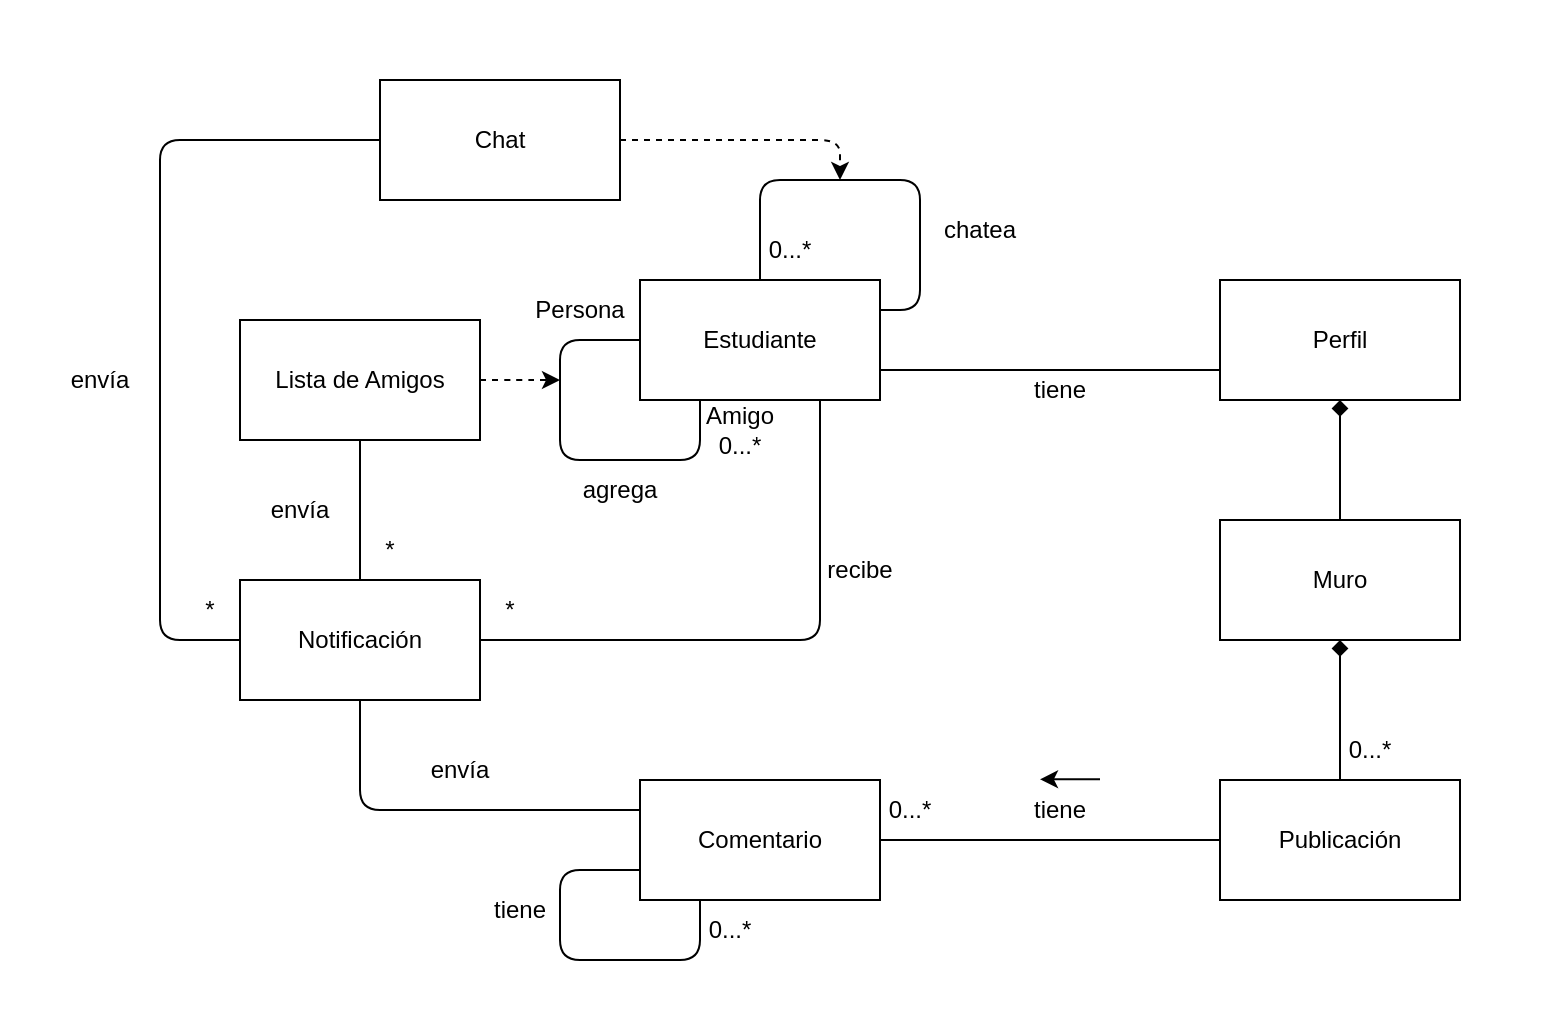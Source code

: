 <mxfile>
    <diagram id="77A5kRieov4m1RPIhGDD" name="Page-1">
        <mxGraphModel dx="416" dy="563" grid="1" gridSize="10" guides="1" tooltips="1" connect="1" arrows="1" fold="1" page="1" pageScale="1" pageWidth="850" pageHeight="1100" math="0" shadow="0">
            <root>
                <mxCell id="0"/>
                <mxCell id="1" parent="0"/>
                <mxCell id="57" value="" style="rounded=0;whiteSpace=wrap;html=1;strokeColor=none;" vertex="1" parent="1">
                    <mxGeometry x="60" y="70" width="770" height="510" as="geometry"/>
                </mxCell>
                <mxCell id="19" style="edgeStyle=orthogonalEdgeStyle;html=1;exitX=1;exitY=0.5;exitDx=0;exitDy=0;dashed=1;" parent="1" source="2" edge="1">
                    <mxGeometry relative="1" as="geometry">
                        <mxPoint x="480" y="160" as="targetPoint"/>
                        <Array as="points">
                            <mxPoint x="480" y="140"/>
                        </Array>
                    </mxGeometry>
                </mxCell>
                <mxCell id="2" value="Chat" style="rounded=0;whiteSpace=wrap;html=1;" parent="1" vertex="1">
                    <mxGeometry x="250" y="110" width="120" height="60" as="geometry"/>
                </mxCell>
                <mxCell id="3" value="Estudiante" style="rounded=0;whiteSpace=wrap;html=1;" parent="1" vertex="1">
                    <mxGeometry x="380" y="210" width="120" height="60" as="geometry"/>
                </mxCell>
                <mxCell id="20" style="edgeStyle=orthogonalEdgeStyle;html=1;exitX=1;exitY=0.5;exitDx=0;exitDy=0;dashed=1;" parent="1" source="4" edge="1">
                    <mxGeometry relative="1" as="geometry">
                        <mxPoint x="340" y="260" as="targetPoint"/>
                    </mxGeometry>
                </mxCell>
                <mxCell id="21" style="edgeStyle=orthogonalEdgeStyle;html=1;exitX=0.5;exitY=1;exitDx=0;exitDy=0;entryX=0.5;entryY=0;entryDx=0;entryDy=0;endArrow=none;endFill=0;" parent="1" source="4" target="5" edge="1">
                    <mxGeometry relative="1" as="geometry"/>
                </mxCell>
                <mxCell id="4" value="Lista de Amigos" style="rounded=0;whiteSpace=wrap;html=1;" parent="1" vertex="1">
                    <mxGeometry x="180" y="230" width="120" height="60" as="geometry"/>
                </mxCell>
                <mxCell id="14" style="edgeStyle=orthogonalEdgeStyle;html=1;exitX=0.5;exitY=1;exitDx=0;exitDy=0;entryX=0;entryY=0.25;entryDx=0;entryDy=0;endArrow=none;endFill=0;" parent="1" source="5" target="9" edge="1">
                    <mxGeometry relative="1" as="geometry">
                        <Array as="points">
                            <mxPoint x="240" y="475"/>
                        </Array>
                    </mxGeometry>
                </mxCell>
                <mxCell id="15" style="edgeStyle=orthogonalEdgeStyle;html=1;exitX=1;exitY=0.5;exitDx=0;exitDy=0;entryX=0.75;entryY=1;entryDx=0;entryDy=0;endArrow=none;endFill=0;" parent="1" source="5" target="3" edge="1">
                    <mxGeometry relative="1" as="geometry"/>
                </mxCell>
                <mxCell id="22" style="edgeStyle=orthogonalEdgeStyle;html=1;exitX=0;exitY=0.5;exitDx=0;exitDy=0;entryX=0;entryY=0.5;entryDx=0;entryDy=0;endArrow=none;endFill=0;" parent="1" source="5" target="2" edge="1">
                    <mxGeometry relative="1" as="geometry">
                        <Array as="points">
                            <mxPoint x="140" y="390"/>
                            <mxPoint x="140" y="140"/>
                        </Array>
                    </mxGeometry>
                </mxCell>
                <mxCell id="5" value="Notificación" style="rounded=0;whiteSpace=wrap;html=1;" parent="1" vertex="1">
                    <mxGeometry x="180" y="360" width="120" height="60" as="geometry"/>
                </mxCell>
                <mxCell id="12" style="edgeStyle=none;html=1;exitX=0;exitY=0.75;exitDx=0;exitDy=0;entryX=1;entryY=0.75;entryDx=0;entryDy=0;endArrow=none;endFill=0;" parent="1" source="6" target="3" edge="1">
                    <mxGeometry relative="1" as="geometry">
                        <Array as="points"/>
                    </mxGeometry>
                </mxCell>
                <mxCell id="6" value="Perfil" style="rounded=0;whiteSpace=wrap;html=1;" parent="1" vertex="1">
                    <mxGeometry x="670" y="210" width="120" height="60" as="geometry"/>
                </mxCell>
                <mxCell id="11" style="edgeStyle=none;html=1;exitX=0.5;exitY=0;exitDx=0;exitDy=0;entryX=0.5;entryY=1;entryDx=0;entryDy=0;endArrow=diamond;endFill=1;" parent="1" source="7" target="6" edge="1">
                    <mxGeometry relative="1" as="geometry"/>
                </mxCell>
                <mxCell id="7" value="Muro" style="rounded=0;whiteSpace=wrap;html=1;" parent="1" vertex="1">
                    <mxGeometry x="670" y="330" width="120" height="60" as="geometry"/>
                </mxCell>
                <mxCell id="10" style="edgeStyle=none;html=1;exitX=0.5;exitY=0;exitDx=0;exitDy=0;entryX=0.5;entryY=1;entryDx=0;entryDy=0;endArrow=diamond;endFill=1;" parent="1" source="8" target="7" edge="1">
                    <mxGeometry relative="1" as="geometry"/>
                </mxCell>
                <mxCell id="8" value="Publicación" style="rounded=0;whiteSpace=wrap;html=1;" parent="1" vertex="1">
                    <mxGeometry x="670" y="460" width="120" height="60" as="geometry"/>
                </mxCell>
                <mxCell id="13" value="" style="edgeStyle=none;html=1;endArrow=none;endFill=0;startArrow=none;startFill=0;" parent="1" source="9" target="8" edge="1">
                    <mxGeometry relative="1" as="geometry"/>
                </mxCell>
                <mxCell id="9" value="Comentario" style="rounded=0;whiteSpace=wrap;html=1;" parent="1" vertex="1">
                    <mxGeometry x="380" y="460" width="120" height="60" as="geometry"/>
                </mxCell>
                <mxCell id="24" style="edgeStyle=orthogonalEdgeStyle;html=1;exitX=0.25;exitY=1;exitDx=0;exitDy=0;entryX=0;entryY=0.5;entryDx=0;entryDy=0;endArrow=none;endFill=0;" parent="1" edge="1">
                    <mxGeometry relative="1" as="geometry">
                        <mxPoint x="410" y="270" as="sourcePoint"/>
                        <mxPoint x="380" y="240" as="targetPoint"/>
                        <Array as="points">
                            <mxPoint x="410" y="300"/>
                            <mxPoint x="340" y="300"/>
                            <mxPoint x="340" y="240"/>
                        </Array>
                    </mxGeometry>
                </mxCell>
                <mxCell id="26" style="edgeStyle=orthogonalEdgeStyle;html=1;exitX=1;exitY=0.25;exitDx=0;exitDy=0;entryX=0.5;entryY=0;entryDx=0;entryDy=0;endArrow=none;endFill=0;" parent="1" source="3" target="3" edge="1">
                    <mxGeometry relative="1" as="geometry">
                        <mxPoint x="555" y="180" as="sourcePoint"/>
                        <mxPoint x="525" y="150" as="targetPoint"/>
                        <Array as="points">
                            <mxPoint x="520" y="225"/>
                            <mxPoint x="520" y="160"/>
                            <mxPoint x="440" y="160"/>
                        </Array>
                    </mxGeometry>
                </mxCell>
                <mxCell id="27" value="tiene" style="text;html=1;align=center;verticalAlign=middle;whiteSpace=wrap;rounded=0;" parent="1" vertex="1">
                    <mxGeometry x="560" y="250" width="60" height="30" as="geometry"/>
                </mxCell>
                <mxCell id="28" value="Amigo&lt;div&gt;0...*&lt;/div&gt;" style="text;html=1;align=center;verticalAlign=middle;whiteSpace=wrap;rounded=0;" parent="1" vertex="1">
                    <mxGeometry x="400" y="270" width="60" height="30" as="geometry"/>
                </mxCell>
                <mxCell id="29" value="Persona" style="text;html=1;align=center;verticalAlign=middle;whiteSpace=wrap;rounded=0;" parent="1" vertex="1">
                    <mxGeometry x="320" y="210" width="60" height="30" as="geometry"/>
                </mxCell>
                <mxCell id="31" value="agrega" style="text;html=1;align=center;verticalAlign=middle;whiteSpace=wrap;rounded=0;" parent="1" vertex="1">
                    <mxGeometry x="340" y="300" width="60" height="30" as="geometry"/>
                </mxCell>
                <mxCell id="33" value="envía" style="text;html=1;align=center;verticalAlign=middle;whiteSpace=wrap;rounded=0;" parent="1" vertex="1">
                    <mxGeometry x="180" y="310" width="60" height="30" as="geometry"/>
                </mxCell>
                <mxCell id="36" value="tiene" style="text;html=1;align=center;verticalAlign=middle;whiteSpace=wrap;rounded=0;" parent="1" vertex="1">
                    <mxGeometry x="560" y="460" width="60" height="30" as="geometry"/>
                </mxCell>
                <mxCell id="37" value="*" style="text;html=1;align=center;verticalAlign=middle;whiteSpace=wrap;rounded=0;" parent="1" vertex="1">
                    <mxGeometry x="300" y="360" width="30" height="30" as="geometry"/>
                </mxCell>
                <mxCell id="38" value="*" style="text;html=1;align=center;verticalAlign=middle;whiteSpace=wrap;rounded=0;" parent="1" vertex="1">
                    <mxGeometry x="240" y="330" width="30" height="30" as="geometry"/>
                </mxCell>
                <mxCell id="41" value="envía" style="text;html=1;align=center;verticalAlign=middle;whiteSpace=wrap;rounded=0;" parent="1" vertex="1">
                    <mxGeometry x="260" y="440" width="60" height="30" as="geometry"/>
                </mxCell>
                <mxCell id="42" value="envía" style="text;html=1;align=center;verticalAlign=middle;whiteSpace=wrap;rounded=0;" parent="1" vertex="1">
                    <mxGeometry x="80" y="245" width="60" height="30" as="geometry"/>
                </mxCell>
                <mxCell id="44" value="0...*" style="text;html=1;align=center;verticalAlign=middle;whiteSpace=wrap;rounded=0;" parent="1" vertex="1">
                    <mxGeometry x="730" y="430" width="30" height="30" as="geometry"/>
                </mxCell>
                <mxCell id="46" value="0...*" style="text;html=1;align=center;verticalAlign=middle;whiteSpace=wrap;rounded=0;" parent="1" vertex="1">
                    <mxGeometry x="500" y="460" width="30" height="30" as="geometry"/>
                </mxCell>
                <mxCell id="47" style="edgeStyle=orthogonalEdgeStyle;html=1;exitX=0.25;exitY=1;exitDx=0;exitDy=0;entryX=0;entryY=0.75;entryDx=0;entryDy=0;endArrow=none;endFill=0;" parent="1" target="9" edge="1">
                    <mxGeometry relative="1" as="geometry">
                        <mxPoint x="410" y="520" as="sourcePoint"/>
                        <mxPoint x="380" y="490" as="targetPoint"/>
                        <Array as="points">
                            <mxPoint x="410" y="550"/>
                            <mxPoint x="340" y="550"/>
                            <mxPoint x="340" y="505"/>
                        </Array>
                    </mxGeometry>
                </mxCell>
                <mxCell id="48" value="0...*" style="text;html=1;align=center;verticalAlign=middle;whiteSpace=wrap;rounded=0;" parent="1" vertex="1">
                    <mxGeometry x="410" y="520" width="30" height="30" as="geometry"/>
                </mxCell>
                <mxCell id="49" value="recibe" style="text;html=1;align=center;verticalAlign=middle;whiteSpace=wrap;rounded=0;" parent="1" vertex="1">
                    <mxGeometry x="460" y="340" width="60" height="30" as="geometry"/>
                </mxCell>
                <mxCell id="50" value="tiene" style="text;html=1;align=center;verticalAlign=middle;whiteSpace=wrap;rounded=0;" parent="1" vertex="1">
                    <mxGeometry x="290" y="510" width="60" height="30" as="geometry"/>
                </mxCell>
                <mxCell id="52" value="*" style="text;html=1;align=center;verticalAlign=middle;whiteSpace=wrap;rounded=0;" parent="1" vertex="1">
                    <mxGeometry x="150" y="360" width="30" height="30" as="geometry"/>
                </mxCell>
                <mxCell id="54" value="&lt;span style=&quot;background-color: transparent;&quot;&gt;0...*&lt;/span&gt;" style="text;html=1;align=center;verticalAlign=middle;whiteSpace=wrap;rounded=0;" parent="1" vertex="1">
                    <mxGeometry x="440" y="180" width="30" height="30" as="geometry"/>
                </mxCell>
                <mxCell id="55" value="chatea" style="text;html=1;align=center;verticalAlign=middle;whiteSpace=wrap;rounded=0;" parent="1" vertex="1">
                    <mxGeometry x="520" y="170" width="60" height="30" as="geometry"/>
                </mxCell>
                <mxCell id="56" value="" style="endArrow=classic;html=1;" parent="1" edge="1">
                    <mxGeometry width="50" height="50" relative="1" as="geometry">
                        <mxPoint x="610" y="459.67" as="sourcePoint"/>
                        <mxPoint x="580" y="459.67" as="targetPoint"/>
                    </mxGeometry>
                </mxCell>
            </root>
        </mxGraphModel>
    </diagram>
</mxfile>